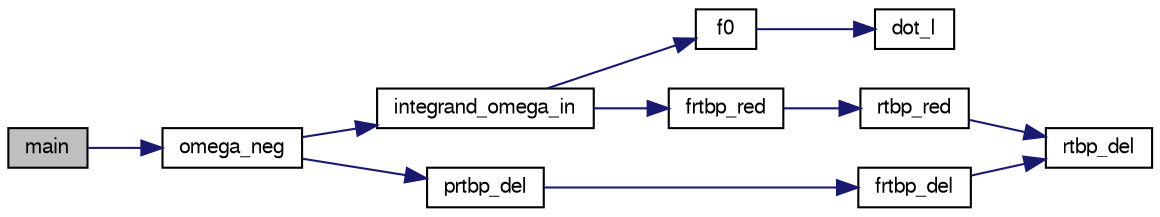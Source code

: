 digraph G
{
  edge [fontname="FreeSans",fontsize="10",labelfontname="FreeSans",labelfontsize="10"];
  node [fontname="FreeSans",fontsize="10",shape=record];
  rankdir=LR;
  Node1 [label="main",height=0.2,width=0.4,color="black", fillcolor="grey75", style="filled" fontcolor="black"];
  Node1 -> Node2 [color="midnightblue",fontsize="10",style="solid",fontname="FreeSans"];
  Node2 [label="omega_neg",height=0.2,width=0.4,color="black", fillcolor="white", style="filled",URL="$outer__circ_8c.html#a20472a49cb67a336c54f9637cb34d8b4"];
  Node2 -> Node3 [color="midnightblue",fontsize="10",style="solid",fontname="FreeSans"];
  Node3 [label="integrand_omega_in",height=0.2,width=0.4,color="black", fillcolor="white", style="filled",URL="$inner__circ_8c.html#add386ab1cbaa441219d25f4b52e2f53d"];
  Node3 -> Node4 [color="midnightblue",fontsize="10",style="solid",fontname="FreeSans"];
  Node4 [label="f0",height=0.2,width=0.4,color="black", fillcolor="white", style="filled",URL="$rtbpdel_8c.html#ae8c62a9a7573e8672ead34056c6c1214"];
  Node4 -> Node5 [color="midnightblue",fontsize="10",style="solid",fontname="FreeSans"];
  Node5 [label="dot_l",height=0.2,width=0.4,color="black", fillcolor="white", style="filled",URL="$rtbpdel_8c.html#ab68360cde7054095ebe0c8682bdaa3b8"];
  Node3 -> Node6 [color="midnightblue",fontsize="10",style="solid",fontname="FreeSans"];
  Node6 [label="frtbp_red",height=0.2,width=0.4,color="black", fillcolor="white", style="filled",URL="$frtbpred_8c.html#a5bb7faa5aa6fefe2fff894699184d5a6"];
  Node6 -> Node7 [color="midnightblue",fontsize="10",style="solid",fontname="FreeSans"];
  Node7 [label="rtbp_red",height=0.2,width=0.4,color="black", fillcolor="white", style="filled",URL="$rtbpred_8c.html#a154b538184685434404c554ee804c5a8"];
  Node7 -> Node8 [color="midnightblue",fontsize="10",style="solid",fontname="FreeSans"];
  Node8 [label="rtbp_del",height=0.2,width=0.4,color="black", fillcolor="white", style="filled",URL="$rtbpdel_8c.html#a82a8da3bffd2d54c6215c8d92a42b846"];
  Node2 -> Node9 [color="midnightblue",fontsize="10",style="solid",fontname="FreeSans"];
  Node9 [label="prtbp_del",height=0.2,width=0.4,color="black", fillcolor="white", style="filled",URL="$prtbpdel_8c.html#ae3035963a779a5655e12d1567f5736cc"];
  Node9 -> Node10 [color="midnightblue",fontsize="10",style="solid",fontname="FreeSans"];
  Node10 [label="frtbp_del",height=0.2,width=0.4,color="black", fillcolor="white", style="filled",URL="$frtbpdel_8c.html#a3ae200117803f31933a6f6e9dc56f89c"];
  Node10 -> Node8 [color="midnightblue",fontsize="10",style="solid",fontname="FreeSans"];
}
